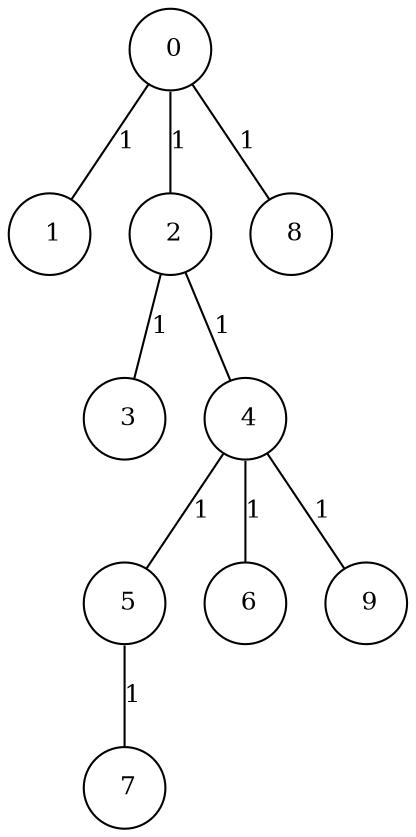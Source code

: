 graph G {
size="8.5,11;"
ratio = "expand;"
fixedsize="true;"
overlap="scale;"
node[shape=circle,width=.12,hight=.12,fontsize=12]
edge[fontsize=12]

0[label=" 0" color=black, pos="1.9430513,2.8619171!"];
1[label=" 1" color=black, pos="0.79365684,2.2972885!"];
2[label=" 2" color=black, pos="0.90964296,1.4981439!"];
3[label=" 3" color=black, pos="0.16275674,0.86457896!"];
4[label=" 4" color=black, pos="2.4636622,1.4959774!"];
5[label=" 5" color=black, pos="0.18042124,2.7275503!"];
6[label=" 6" color=black, pos="2.6031088,0.8381336!"];
7[label=" 7" color=black, pos="0.17820751,1.4985255!"];
8[label=" 8" color=black, pos="1.1382385,2.324807!"];
9[label=" 9" color=black, pos="1.9084847,2.8368278!"];
0--1[label="1"]
0--2[label="1"]
0--8[label="1"]
2--3[label="1"]
2--4[label="1"]
4--5[label="1"]
4--6[label="1"]
4--9[label="1"]
5--7[label="1"]

}
